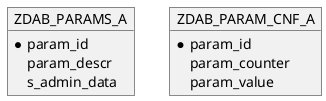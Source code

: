 @startuml DatabaseObjects

object ZDAB_PARAMS_A {
    *param_id
    param_descr
    s_admin_data
}

object ZDAB_PARAM_CNF_A {
    *param_id
    param_counter
    param_value
}

@enduml